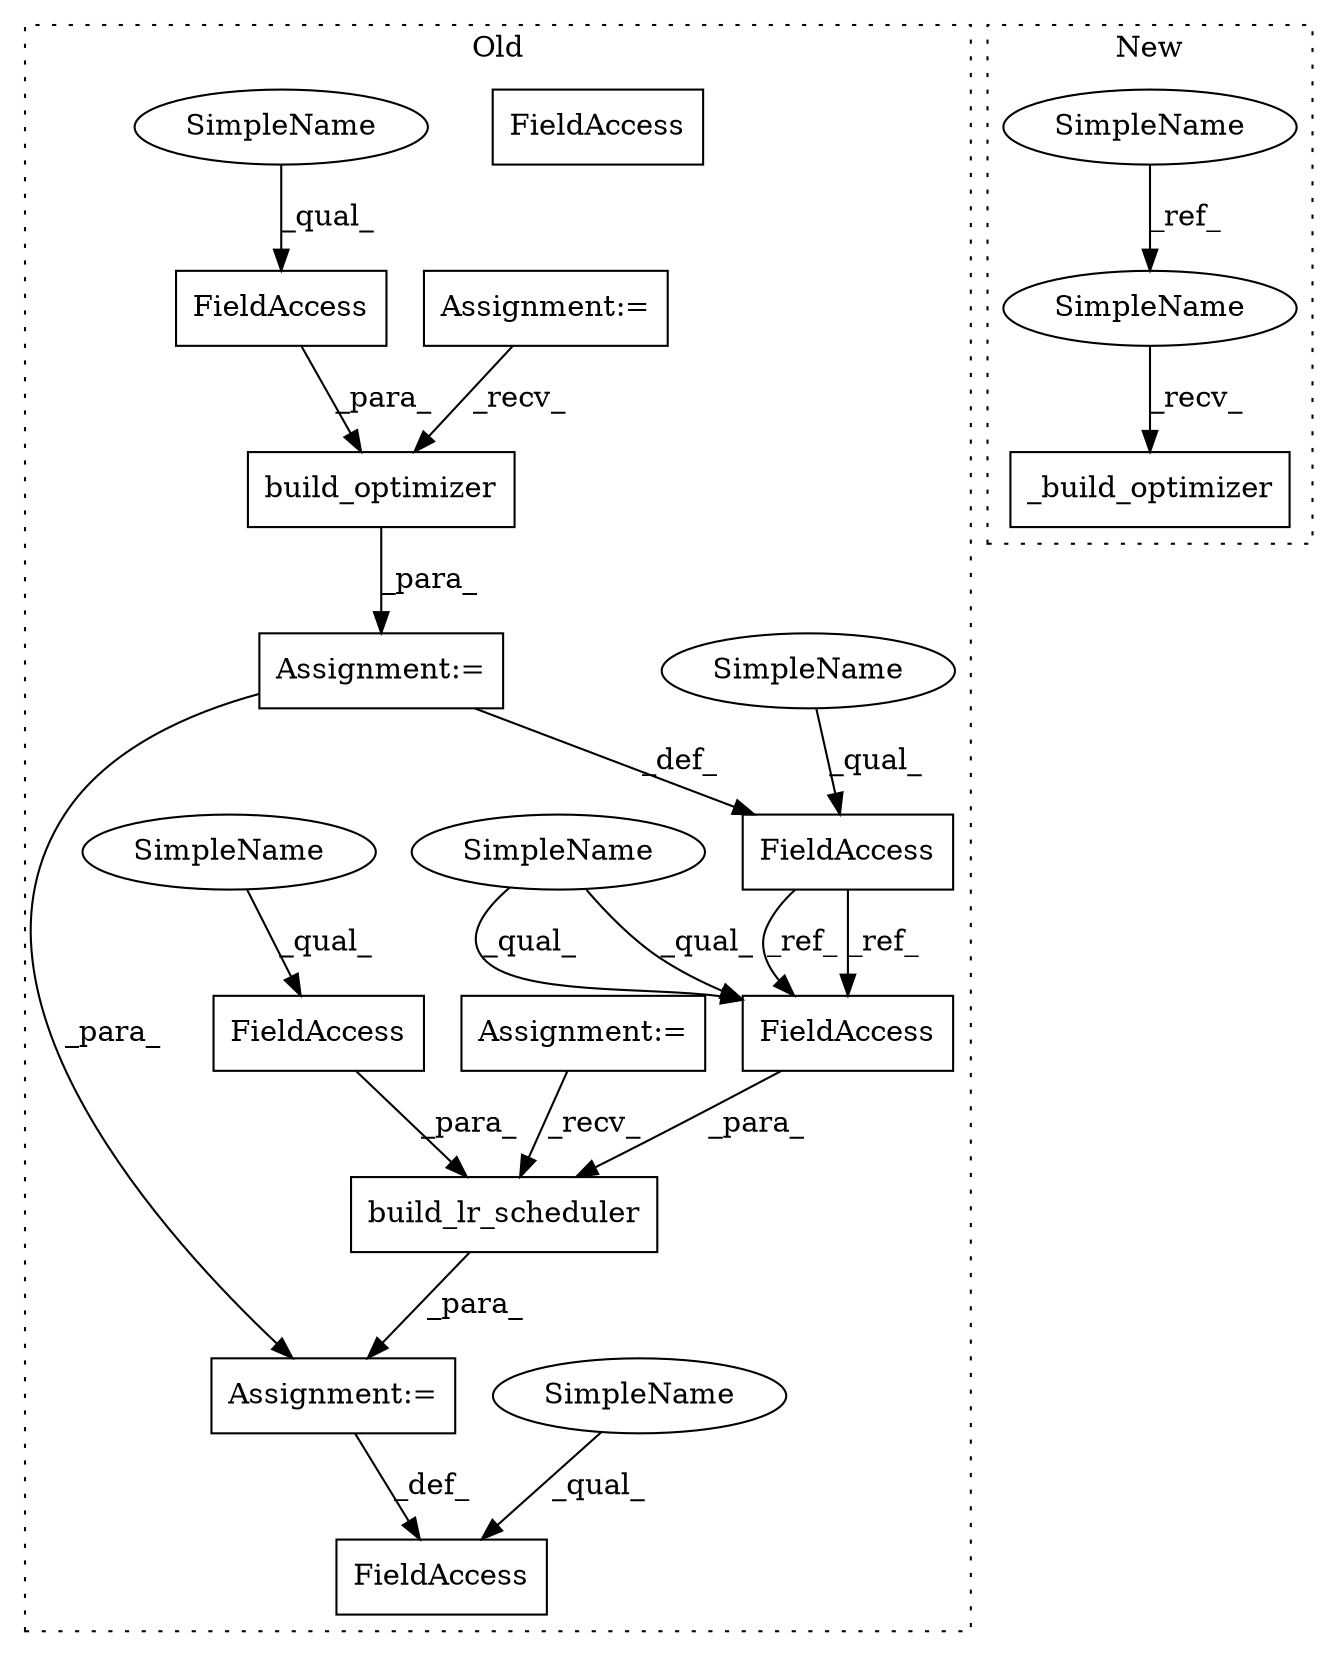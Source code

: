 digraph G {
subgraph cluster0 {
1 [label="build_lr_scheduler" a="32" s="2371,2414" l="19,1" shape="box"];
3 [label="FieldAccess" a="22" s="2261" l="14" shape="box"];
5 [label="FieldAccess" a="22" s="2340" l="17" shape="box"];
6 [label="FieldAccess" a="22" s="2390" l="9" shape="box"];
7 [label="Assignment:=" a="7" s="2357" l="1" shape="box"];
8 [label="Assignment:=" a="7" s="1978" l="12" shape="box"];
9 [label="FieldAccess" a="22" s="2298" l="9" shape="box"];
10 [label="FieldAccess" a="22" s="2400" l="14" shape="box"];
11 [label="build_optimizer" a="32" s="2282,2331" l="16,1" shape="box"];
12 [label="Assignment:=" a="7" s="2021" l="5" shape="box"];
13 [label="Assignment:=" a="7" s="2275" l="1" shape="box"];
15 [label="SimpleName" a="42" s="2340" l="4" shape="ellipse"];
16 [label="SimpleName" a="42" s="2400" l="4" shape="ellipse"];
17 [label="SimpleName" a="42" s="2390" l="4" shape="ellipse"];
18 [label="SimpleName" a="42" s="2261" l="4" shape="ellipse"];
19 [label="SimpleName" a="42" s="2298" l="4" shape="ellipse"];
20 [label="FieldAccess" a="22" s="2400" l="14" shape="box"];
label = "Old";
style="dotted";
}
subgraph cluster1 {
2 [label="_build_optimizer" a="32" s="2292" l="18" shape="box"];
4 [label="SimpleName" a="42" s="1994" l="4" shape="ellipse"];
14 [label="SimpleName" a="42" s="2287" l="4" shape="ellipse"];
label = "New";
style="dotted";
}
1 -> 7 [label="_para_"];
3 -> 20 [label="_ref_"];
3 -> 20 [label="_ref_"];
4 -> 14 [label="_ref_"];
6 -> 1 [label="_para_"];
7 -> 5 [label="_def_"];
8 -> 1 [label="_recv_"];
9 -> 11 [label="_para_"];
11 -> 13 [label="_para_"];
12 -> 11 [label="_recv_"];
13 -> 3 [label="_def_"];
13 -> 7 [label="_para_"];
14 -> 2 [label="_recv_"];
15 -> 5 [label="_qual_"];
16 -> 20 [label="_qual_"];
16 -> 20 [label="_qual_"];
17 -> 6 [label="_qual_"];
18 -> 3 [label="_qual_"];
19 -> 9 [label="_qual_"];
20 -> 1 [label="_para_"];
}